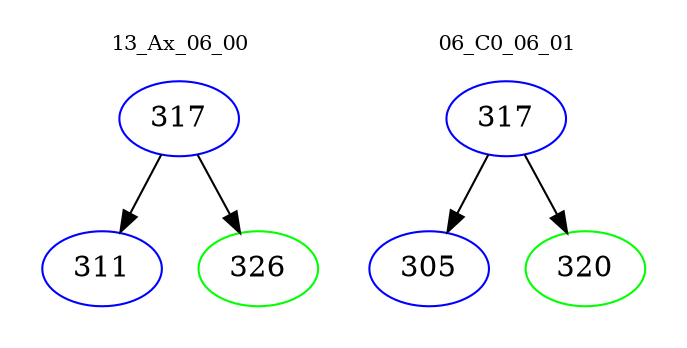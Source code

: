 digraph{
subgraph cluster_0 {
color = white
label = "13_Ax_06_00";
fontsize=10;
T0_317 [label="317", color="blue"]
T0_317 -> T0_311 [color="black"]
T0_311 [label="311", color="blue"]
T0_317 -> T0_326 [color="black"]
T0_326 [label="326", color="green"]
}
subgraph cluster_1 {
color = white
label = "06_C0_06_01";
fontsize=10;
T1_317 [label="317", color="blue"]
T1_317 -> T1_305 [color="black"]
T1_305 [label="305", color="blue"]
T1_317 -> T1_320 [color="black"]
T1_320 [label="320", color="green"]
}
}
